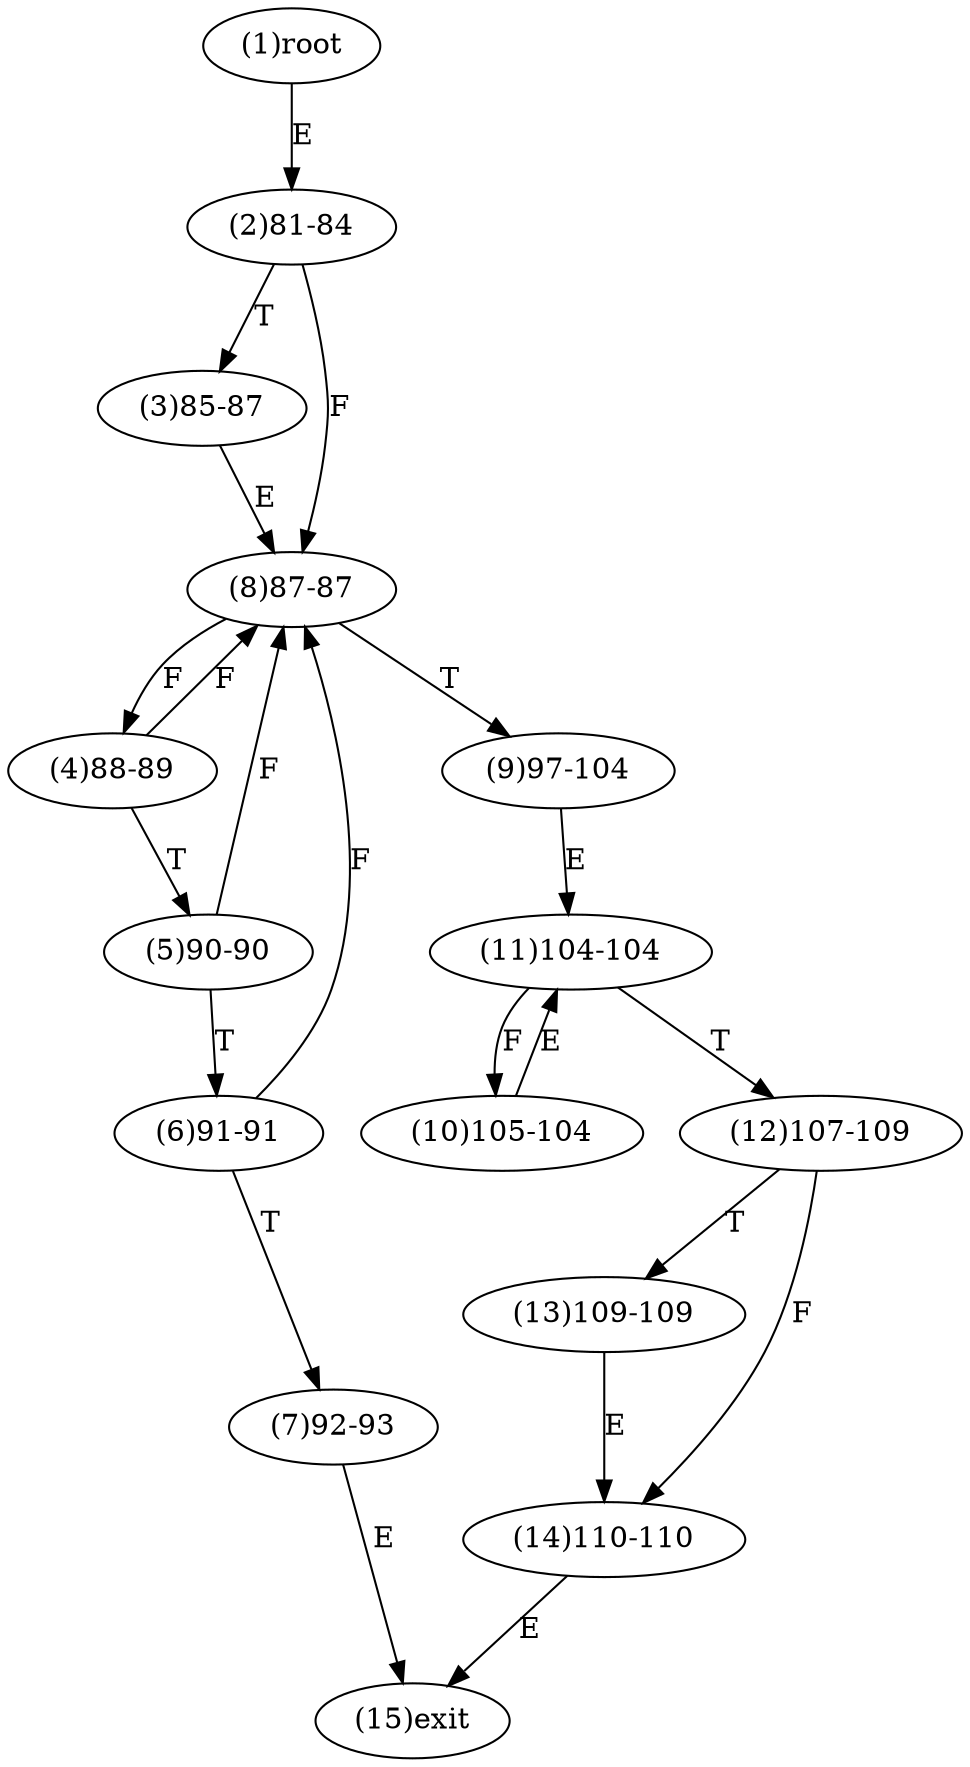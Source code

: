 digraph "" { 
1[ label="(1)root"];
2[ label="(2)81-84"];
3[ label="(3)85-87"];
4[ label="(4)88-89"];
5[ label="(5)90-90"];
6[ label="(6)91-91"];
7[ label="(7)92-93"];
8[ label="(8)87-87"];
9[ label="(9)97-104"];
10[ label="(10)105-104"];
11[ label="(11)104-104"];
12[ label="(12)107-109"];
13[ label="(13)109-109"];
14[ label="(14)110-110"];
15[ label="(15)exit"];
1->2[ label="E"];
2->8[ label="F"];
2->3[ label="T"];
3->8[ label="E"];
4->8[ label="F"];
4->5[ label="T"];
5->8[ label="F"];
5->6[ label="T"];
6->8[ label="F"];
6->7[ label="T"];
7->15[ label="E"];
8->4[ label="F"];
8->9[ label="T"];
9->11[ label="E"];
10->11[ label="E"];
11->10[ label="F"];
11->12[ label="T"];
12->14[ label="F"];
12->13[ label="T"];
13->14[ label="E"];
14->15[ label="E"];
}